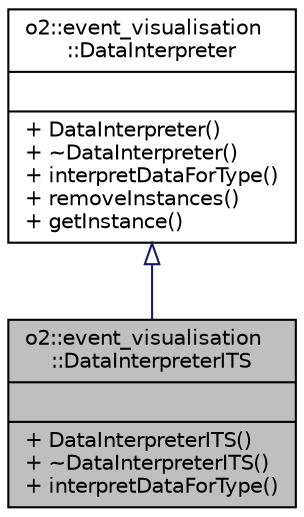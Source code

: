 digraph "o2::event_visualisation::DataInterpreterITS"
{
 // INTERACTIVE_SVG=YES
  bgcolor="transparent";
  edge [fontname="Helvetica",fontsize="10",labelfontname="Helvetica",labelfontsize="10"];
  node [fontname="Helvetica",fontsize="10",shape=record];
  Node1 [label="{o2::event_visualisation\l::DataInterpreterITS\n||+ DataInterpreterITS()\l+ ~DataInterpreterITS()\l+ interpretDataForType()\l}",height=0.2,width=0.4,color="black", fillcolor="grey75", style="filled", fontcolor="black"];
  Node2 -> Node1 [dir="back",color="midnightblue",fontsize="10",style="solid",arrowtail="onormal",fontname="Helvetica"];
  Node2 [label="{o2::event_visualisation\l::DataInterpreter\n||+ DataInterpreter()\l+ ~DataInterpreter()\l+ interpretDataForType()\l+ removeInstances()\l+ getInstance()\l}",height=0.2,width=0.4,color="black",URL="$de/d2a/classo2_1_1event__visualisation_1_1DataInterpreter.html"];
}
